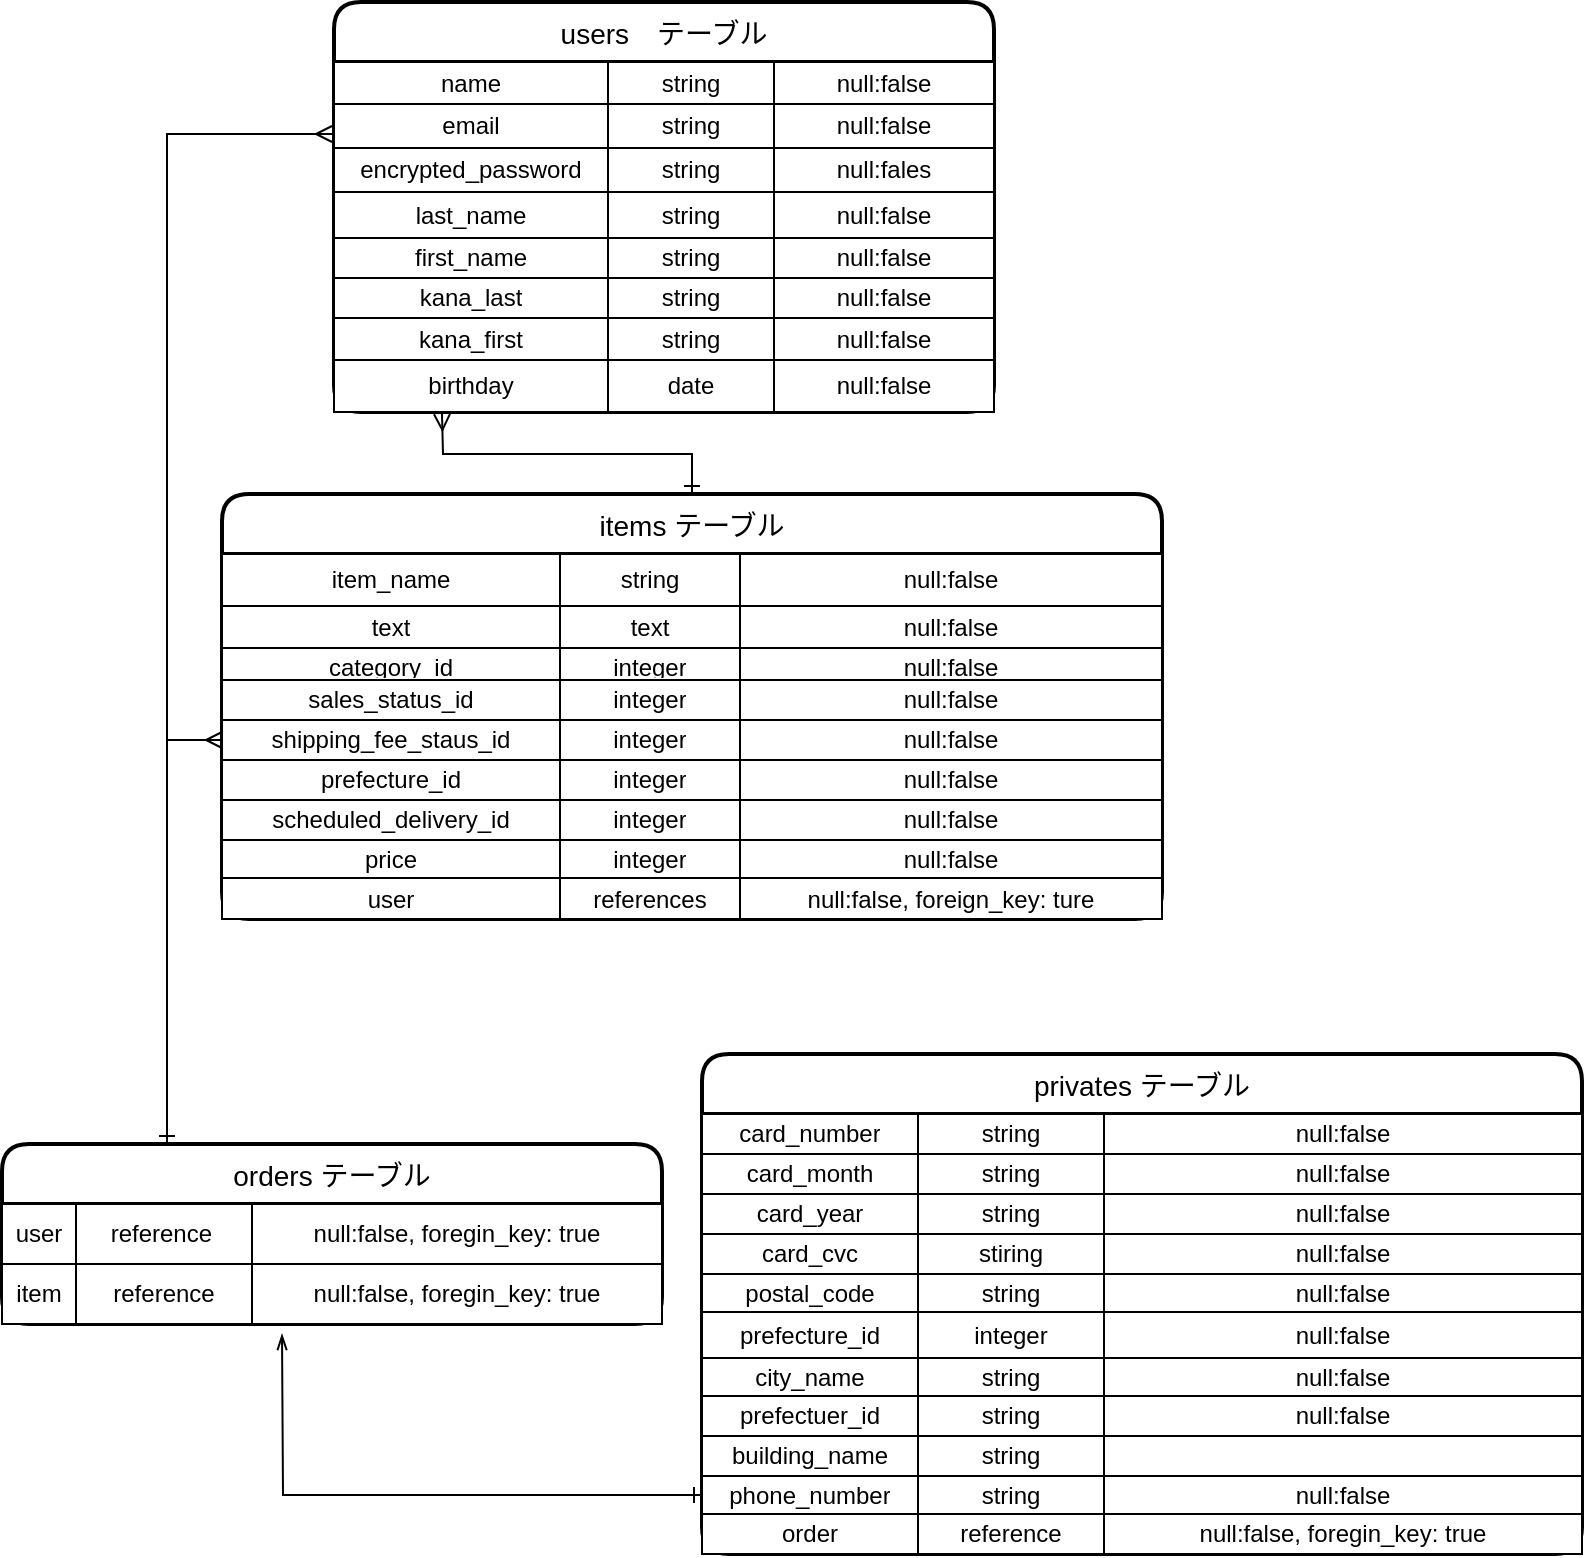 <mxfile>
    <diagram id="FKEQjN22B4BvQzHPkjTa" name="ページ1">
        <mxGraphModel dx="1186" dy="859" grid="1" gridSize="10" guides="1" tooltips="1" connect="1" arrows="1" fold="1" page="1" pageScale="1" pageWidth="827" pageHeight="1169" math="0" shadow="0">
            <root>
                <mxCell id="0"/>
                <mxCell id="1" parent="0"/>
                <mxCell id="277" value="users　テーブル" style="swimlane;childLayout=stackLayout;horizontal=1;startSize=30;horizontalStack=0;rounded=1;fontSize=14;fontStyle=0;strokeWidth=2;resizeParent=0;resizeLast=1;shadow=0;dashed=0;align=center;" vertex="1" parent="1">
                    <mxGeometry x="186" y="14" width="330" height="205" as="geometry"/>
                </mxCell>
                <mxCell id="198" value="" style="shape=table;startSize=0;container=1;collapsible=0;childLayout=tableLayout;" vertex="1" parent="277">
                    <mxGeometry y="30" width="330" height="175" as="geometry"/>
                </mxCell>
                <mxCell id="199" value="" style="shape=partialRectangle;collapsible=0;dropTarget=0;pointerEvents=0;fillColor=none;top=0;left=0;bottom=0;right=0;points=[[0,0.5],[1,0.5]];portConstraint=eastwest;" vertex="1" parent="198">
                    <mxGeometry width="330" height="21" as="geometry"/>
                </mxCell>
                <mxCell id="200" value="name&lt;br&gt;" style="shape=partialRectangle;html=1;whiteSpace=wrap;connectable=0;overflow=hidden;fillColor=none;top=0;left=0;bottom=0;right=0;" vertex="1" parent="199">
                    <mxGeometry width="137" height="21" as="geometry"/>
                </mxCell>
                <mxCell id="201" value="string&lt;br&gt;" style="shape=partialRectangle;html=1;whiteSpace=wrap;connectable=0;overflow=hidden;fillColor=none;top=0;left=0;bottom=0;right=0;" vertex="1" parent="199">
                    <mxGeometry x="137" width="83" height="21" as="geometry"/>
                </mxCell>
                <mxCell id="202" value="null:false" style="shape=partialRectangle;html=1;whiteSpace=wrap;connectable=0;overflow=hidden;fillColor=none;top=0;left=0;bottom=0;right=0;" vertex="1" parent="199">
                    <mxGeometry x="220" width="110" height="21" as="geometry"/>
                </mxCell>
                <mxCell id="203" value="" style="shape=partialRectangle;collapsible=0;dropTarget=0;pointerEvents=0;fillColor=none;top=0;left=0;bottom=0;right=0;points=[[0,0.5],[1,0.5]];portConstraint=eastwest;" vertex="1" parent="198">
                    <mxGeometry y="21" width="330" height="22" as="geometry"/>
                </mxCell>
                <mxCell id="204" value="email" style="shape=partialRectangle;html=1;whiteSpace=wrap;connectable=0;overflow=hidden;fillColor=none;top=0;left=0;bottom=0;right=0;" vertex="1" parent="203">
                    <mxGeometry width="137" height="22" as="geometry"/>
                </mxCell>
                <mxCell id="205" value="&lt;font face=&quot;helvetica&quot;&gt;string&lt;/font&gt;" style="shape=partialRectangle;html=1;whiteSpace=wrap;connectable=0;overflow=hidden;fillColor=none;top=0;left=0;bottom=0;right=0;" vertex="1" parent="203">
                    <mxGeometry x="137" width="83" height="22" as="geometry"/>
                </mxCell>
                <mxCell id="206" value="&lt;font face=&quot;helvetica&quot;&gt;null:false&lt;/font&gt;" style="shape=partialRectangle;html=1;whiteSpace=wrap;connectable=0;overflow=hidden;fillColor=none;top=0;left=0;bottom=0;right=0;" vertex="1" parent="203">
                    <mxGeometry x="220" width="110" height="22" as="geometry"/>
                </mxCell>
                <mxCell id="207" value="" style="shape=partialRectangle;collapsible=0;dropTarget=0;pointerEvents=0;fillColor=none;top=0;left=0;bottom=0;right=0;points=[[0,0.5],[1,0.5]];portConstraint=eastwest;" vertex="1" parent="198">
                    <mxGeometry y="43" width="330" height="22" as="geometry"/>
                </mxCell>
                <mxCell id="208" value="encrypted_password" style="shape=partialRectangle;html=1;whiteSpace=wrap;connectable=0;overflow=hidden;fillColor=none;top=0;left=0;bottom=0;right=0;" vertex="1" parent="207">
                    <mxGeometry width="137" height="22" as="geometry"/>
                </mxCell>
                <mxCell id="209" value="&lt;font face=&quot;helvetica&quot;&gt;string&lt;/font&gt;" style="shape=partialRectangle;html=1;whiteSpace=wrap;connectable=0;overflow=hidden;fillColor=none;top=0;left=0;bottom=0;right=0;" vertex="1" parent="207">
                    <mxGeometry x="137" width="83" height="22" as="geometry"/>
                </mxCell>
                <mxCell id="210" value="&lt;font face=&quot;helvetica&quot;&gt;null:fales&lt;/font&gt;" style="shape=partialRectangle;html=1;whiteSpace=wrap;connectable=0;overflow=hidden;fillColor=none;top=0;left=0;bottom=0;right=0;" vertex="1" parent="207">
                    <mxGeometry x="220" width="110" height="22" as="geometry"/>
                </mxCell>
                <mxCell id="211" value="" style="shape=partialRectangle;collapsible=0;dropTarget=0;pointerEvents=0;fillColor=none;top=0;left=0;bottom=0;right=0;points=[[0,0.5],[1,0.5]];portConstraint=eastwest;" vertex="1" parent="198">
                    <mxGeometry y="65" width="330" height="23" as="geometry"/>
                </mxCell>
                <mxCell id="212" value="last_name" style="shape=partialRectangle;html=1;whiteSpace=wrap;connectable=0;overflow=hidden;fillColor=none;top=0;left=0;bottom=0;right=0;" vertex="1" parent="211">
                    <mxGeometry width="137" height="23" as="geometry"/>
                </mxCell>
                <mxCell id="213" value="&lt;font face=&quot;helvetica&quot;&gt;string&lt;/font&gt;" style="shape=partialRectangle;html=1;whiteSpace=wrap;connectable=0;overflow=hidden;fillColor=none;top=0;left=0;bottom=0;right=0;" vertex="1" parent="211">
                    <mxGeometry x="137" width="83" height="23" as="geometry"/>
                </mxCell>
                <mxCell id="214" value="&lt;font face=&quot;helvetica&quot;&gt;null:false&lt;/font&gt;" style="shape=partialRectangle;html=1;whiteSpace=wrap;connectable=0;overflow=hidden;fillColor=none;top=0;left=0;bottom=0;right=0;" vertex="1" parent="211">
                    <mxGeometry x="220" width="110" height="23" as="geometry"/>
                </mxCell>
                <mxCell id="215" value="" style="shape=partialRectangle;collapsible=0;dropTarget=0;pointerEvents=0;fillColor=none;top=0;left=0;bottom=0;right=0;points=[[0,0.5],[1,0.5]];portConstraint=eastwest;" vertex="1" parent="198">
                    <mxGeometry y="88" width="330" height="20" as="geometry"/>
                </mxCell>
                <mxCell id="216" value="first_name" style="shape=partialRectangle;html=1;whiteSpace=wrap;connectable=0;overflow=hidden;fillColor=none;top=0;left=0;bottom=0;right=0;" vertex="1" parent="215">
                    <mxGeometry width="137" height="20" as="geometry"/>
                </mxCell>
                <mxCell id="217" value="&lt;font face=&quot;helvetica&quot;&gt;string&lt;/font&gt;" style="shape=partialRectangle;html=1;whiteSpace=wrap;connectable=0;overflow=hidden;fillColor=none;top=0;left=0;bottom=0;right=0;" vertex="1" parent="215">
                    <mxGeometry x="137" width="83" height="20" as="geometry"/>
                </mxCell>
                <mxCell id="218" value="&lt;font face=&quot;helvetica&quot;&gt;null:false&lt;/font&gt;" style="shape=partialRectangle;html=1;whiteSpace=wrap;connectable=0;overflow=hidden;fillColor=none;top=0;left=0;bottom=0;right=0;" vertex="1" parent="215">
                    <mxGeometry x="220" width="110" height="20" as="geometry"/>
                </mxCell>
                <mxCell id="219" value="" style="shape=partialRectangle;collapsible=0;dropTarget=0;pointerEvents=0;fillColor=none;top=0;left=0;bottom=0;right=0;points=[[0,0.5],[1,0.5]];portConstraint=eastwest;" vertex="1" parent="198">
                    <mxGeometry y="108" width="330" height="20" as="geometry"/>
                </mxCell>
                <mxCell id="220" value="kana_last" style="shape=partialRectangle;html=1;whiteSpace=wrap;connectable=0;overflow=hidden;fillColor=none;top=0;left=0;bottom=0;right=0;" vertex="1" parent="219">
                    <mxGeometry width="137" height="20" as="geometry"/>
                </mxCell>
                <mxCell id="221" value="&lt;font face=&quot;helvetica&quot;&gt;string&lt;/font&gt;" style="shape=partialRectangle;html=1;whiteSpace=wrap;connectable=0;overflow=hidden;fillColor=none;top=0;left=0;bottom=0;right=0;" vertex="1" parent="219">
                    <mxGeometry x="137" width="83" height="20" as="geometry"/>
                </mxCell>
                <mxCell id="222" value="&lt;font face=&quot;helvetica&quot;&gt;null:false&lt;/font&gt;" style="shape=partialRectangle;html=1;whiteSpace=wrap;connectable=0;overflow=hidden;fillColor=none;top=0;left=0;bottom=0;right=0;" vertex="1" parent="219">
                    <mxGeometry x="220" width="110" height="20" as="geometry"/>
                </mxCell>
                <mxCell id="223" value="" style="shape=partialRectangle;collapsible=0;dropTarget=0;pointerEvents=0;fillColor=none;top=0;left=0;bottom=0;right=0;points=[[0,0.5],[1,0.5]];portConstraint=eastwest;" vertex="1" parent="198">
                    <mxGeometry y="128" width="330" height="21" as="geometry"/>
                </mxCell>
                <mxCell id="224" value="kana_first" style="shape=partialRectangle;html=1;whiteSpace=wrap;connectable=0;overflow=hidden;fillColor=none;top=0;left=0;bottom=0;right=0;" vertex="1" parent="223">
                    <mxGeometry width="137" height="21" as="geometry"/>
                </mxCell>
                <mxCell id="225" value="&lt;font face=&quot;helvetica&quot;&gt;string&lt;/font&gt;" style="shape=partialRectangle;html=1;whiteSpace=wrap;connectable=0;overflow=hidden;fillColor=none;top=0;left=0;bottom=0;right=0;" vertex="1" parent="223">
                    <mxGeometry x="137" width="83" height="21" as="geometry"/>
                </mxCell>
                <mxCell id="226" value="&lt;font face=&quot;helvetica&quot;&gt;null:false&lt;/font&gt;" style="shape=partialRectangle;html=1;whiteSpace=wrap;connectable=0;overflow=hidden;fillColor=none;top=0;left=0;bottom=0;right=0;" vertex="1" parent="223">
                    <mxGeometry x="220" width="110" height="21" as="geometry"/>
                </mxCell>
                <mxCell id="227" value="" style="shape=partialRectangle;collapsible=0;dropTarget=0;pointerEvents=0;fillColor=none;top=0;left=0;bottom=0;right=0;points=[[0,0.5],[1,0.5]];portConstraint=eastwest;" vertex="1" parent="198">
                    <mxGeometry y="149" width="330" height="26" as="geometry"/>
                </mxCell>
                <mxCell id="228" value="birthday" style="shape=partialRectangle;html=1;whiteSpace=wrap;connectable=0;overflow=hidden;fillColor=none;top=0;left=0;bottom=0;right=0;" vertex="1" parent="227">
                    <mxGeometry width="137" height="26" as="geometry"/>
                </mxCell>
                <mxCell id="229" value="date" style="shape=partialRectangle;html=1;whiteSpace=wrap;connectable=0;overflow=hidden;fillColor=none;top=0;left=0;bottom=0;right=0;" vertex="1" parent="227">
                    <mxGeometry x="137" width="83" height="26" as="geometry"/>
                </mxCell>
                <mxCell id="230" value="&lt;font face=&quot;helvetica&quot;&gt;null:false&lt;/font&gt;" style="shape=partialRectangle;html=1;whiteSpace=wrap;connectable=0;overflow=hidden;fillColor=none;top=0;left=0;bottom=0;right=0;" vertex="1" parent="227">
                    <mxGeometry x="220" width="110" height="26" as="geometry"/>
                </mxCell>
                <mxCell id="304" style="edgeStyle=orthogonalEdgeStyle;rounded=0;orthogonalLoop=1;jettySize=auto;html=1;exitX=0.5;exitY=0;exitDx=0;exitDy=0;startArrow=ERone;startFill=0;endArrow=ERmany;endFill=0;" edge="1" parent="1" source="280">
                    <mxGeometry relative="1" as="geometry">
                        <mxPoint x="240" y="220" as="targetPoint"/>
                    </mxGeometry>
                </mxCell>
                <mxCell id="280" value="items テーブル" style="swimlane;childLayout=stackLayout;horizontal=1;startSize=30;horizontalStack=0;rounded=1;fontSize=14;fontStyle=0;strokeWidth=2;resizeParent=0;resizeLast=1;shadow=0;dashed=0;align=center;" vertex="1" parent="1">
                    <mxGeometry x="130" y="260" width="470" height="212.5" as="geometry"/>
                </mxCell>
                <mxCell id="231" value="" style="shape=table;startSize=0;container=1;collapsible=0;childLayout=tableLayout;" vertex="1" parent="280">
                    <mxGeometry y="30" width="470" height="182.5" as="geometry"/>
                </mxCell>
                <mxCell id="236" value="" style="shape=partialRectangle;collapsible=0;dropTarget=0;pointerEvents=0;fillColor=none;top=0;left=0;bottom=0;right=0;points=[[0,0.5],[1,0.5]];portConstraint=eastwest;" vertex="1" parent="231">
                    <mxGeometry width="470" height="26" as="geometry"/>
                </mxCell>
                <mxCell id="237" value="item_name" style="shape=partialRectangle;html=1;whiteSpace=wrap;connectable=0;overflow=hidden;fillColor=none;top=0;left=0;bottom=0;right=0;" vertex="1" parent="236">
                    <mxGeometry width="169" height="26" as="geometry"/>
                </mxCell>
                <mxCell id="238" value="string" style="shape=partialRectangle;html=1;whiteSpace=wrap;connectable=0;overflow=hidden;fillColor=none;top=0;left=0;bottom=0;right=0;" vertex="1" parent="236">
                    <mxGeometry x="169" width="90" height="26" as="geometry"/>
                </mxCell>
                <mxCell id="239" value="null:false" style="shape=partialRectangle;html=1;whiteSpace=wrap;connectable=0;overflow=hidden;fillColor=none;top=0;left=0;bottom=0;right=0;" vertex="1" parent="236">
                    <mxGeometry x="259" width="211" height="26" as="geometry"/>
                </mxCell>
                <mxCell id="240" value="" style="shape=partialRectangle;collapsible=0;dropTarget=0;pointerEvents=0;fillColor=none;top=0;left=0;bottom=0;right=0;points=[[0,0.5],[1,0.5]];portConstraint=eastwest;" vertex="1" parent="231">
                    <mxGeometry y="26" width="470" height="21" as="geometry"/>
                </mxCell>
                <mxCell id="241" value="text" style="shape=partialRectangle;html=1;whiteSpace=wrap;connectable=0;overflow=hidden;fillColor=none;top=0;left=0;bottom=0;right=0;" vertex="1" parent="240">
                    <mxGeometry width="169" height="21" as="geometry"/>
                </mxCell>
                <mxCell id="242" value="text" style="shape=partialRectangle;html=1;whiteSpace=wrap;connectable=0;overflow=hidden;fillColor=none;top=0;left=0;bottom=0;right=0;" vertex="1" parent="240">
                    <mxGeometry x="169" width="90" height="21" as="geometry"/>
                </mxCell>
                <mxCell id="243" value="null:false" style="shape=partialRectangle;html=1;whiteSpace=wrap;connectable=0;overflow=hidden;fillColor=none;top=0;left=0;bottom=0;right=0;" vertex="1" parent="240">
                    <mxGeometry x="259" width="211" height="21" as="geometry"/>
                </mxCell>
                <mxCell id="244" value="" style="shape=partialRectangle;collapsible=0;dropTarget=0;pointerEvents=0;fillColor=none;top=0;left=0;bottom=0;right=0;points=[[0,0.5],[1,0.5]];portConstraint=eastwest;" vertex="1" parent="231">
                    <mxGeometry y="47" width="470" height="16" as="geometry"/>
                </mxCell>
                <mxCell id="245" value="category_id" style="shape=partialRectangle;html=1;whiteSpace=wrap;connectable=0;overflow=hidden;fillColor=none;top=0;left=0;bottom=0;right=0;" vertex="1" parent="244">
                    <mxGeometry width="169" height="16" as="geometry"/>
                </mxCell>
                <mxCell id="246" value="integer" style="shape=partialRectangle;html=1;whiteSpace=wrap;connectable=0;overflow=hidden;fillColor=none;top=0;left=0;bottom=0;right=0;" vertex="1" parent="244">
                    <mxGeometry x="169" width="90" height="16" as="geometry"/>
                </mxCell>
                <mxCell id="247" value="&lt;span&gt;null:false&lt;/span&gt;" style="shape=partialRectangle;html=1;whiteSpace=wrap;connectable=0;overflow=hidden;fillColor=none;top=0;left=0;bottom=0;right=0;" vertex="1" parent="244">
                    <mxGeometry x="259" width="211" height="16" as="geometry"/>
                </mxCell>
                <mxCell id="248" value="" style="shape=partialRectangle;collapsible=0;dropTarget=0;pointerEvents=0;fillColor=none;top=0;left=0;bottom=0;right=0;points=[[0,0.5],[1,0.5]];portConstraint=eastwest;" vertex="1" parent="231">
                    <mxGeometry y="63" width="470" height="20" as="geometry"/>
                </mxCell>
                <mxCell id="249" value="sales_status_id" style="shape=partialRectangle;html=1;whiteSpace=wrap;connectable=0;overflow=hidden;fillColor=none;top=0;left=0;bottom=0;right=0;" vertex="1" parent="248">
                    <mxGeometry width="169" height="20" as="geometry"/>
                </mxCell>
                <mxCell id="250" value="integer" style="shape=partialRectangle;html=1;whiteSpace=wrap;connectable=0;overflow=hidden;fillColor=none;top=0;left=0;bottom=0;right=0;" vertex="1" parent="248">
                    <mxGeometry x="169" width="90" height="20" as="geometry"/>
                </mxCell>
                <mxCell id="251" value="&lt;span&gt;null:false&lt;/span&gt;" style="shape=partialRectangle;html=1;whiteSpace=wrap;connectable=0;overflow=hidden;fillColor=none;top=0;left=0;bottom=0;right=0;" vertex="1" parent="248">
                    <mxGeometry x="259" width="211" height="20" as="geometry"/>
                </mxCell>
                <mxCell id="252" value="" style="shape=partialRectangle;collapsible=0;dropTarget=0;pointerEvents=0;fillColor=none;top=0;left=0;bottom=0;right=0;points=[[0,0.5],[1,0.5]];portConstraint=eastwest;" vertex="1" parent="231">
                    <mxGeometry y="83" width="470" height="20" as="geometry"/>
                </mxCell>
                <mxCell id="253" value="shipping_fee_staus_id" style="shape=partialRectangle;html=1;whiteSpace=wrap;connectable=0;overflow=hidden;fillColor=none;top=0;left=0;bottom=0;right=0;" vertex="1" parent="252">
                    <mxGeometry width="169" height="20" as="geometry"/>
                </mxCell>
                <mxCell id="254" value="integer" style="shape=partialRectangle;html=1;whiteSpace=wrap;connectable=0;overflow=hidden;fillColor=none;top=0;left=0;bottom=0;right=0;" vertex="1" parent="252">
                    <mxGeometry x="169" width="90" height="20" as="geometry"/>
                </mxCell>
                <mxCell id="255" value="&lt;span&gt;null:false&lt;/span&gt;" style="shape=partialRectangle;html=1;whiteSpace=wrap;connectable=0;overflow=hidden;fillColor=none;top=0;left=0;bottom=0;right=0;" vertex="1" parent="252">
                    <mxGeometry x="259" width="211" height="20" as="geometry"/>
                </mxCell>
                <mxCell id="256" value="" style="shape=partialRectangle;collapsible=0;dropTarget=0;pointerEvents=0;fillColor=none;top=0;left=0;bottom=0;right=0;points=[[0,0.5],[1,0.5]];portConstraint=eastwest;" vertex="1" parent="231">
                    <mxGeometry y="103" width="470" height="20" as="geometry"/>
                </mxCell>
                <mxCell id="257" value="prefecture_id" style="shape=partialRectangle;html=1;whiteSpace=wrap;connectable=0;overflow=hidden;fillColor=none;top=0;left=0;bottom=0;right=0;" vertex="1" parent="256">
                    <mxGeometry width="169" height="20" as="geometry"/>
                </mxCell>
                <mxCell id="258" value="integer" style="shape=partialRectangle;html=1;whiteSpace=wrap;connectable=0;overflow=hidden;fillColor=none;top=0;left=0;bottom=0;right=0;" vertex="1" parent="256">
                    <mxGeometry x="169" width="90" height="20" as="geometry"/>
                </mxCell>
                <mxCell id="259" value="&lt;span&gt;null:false&lt;/span&gt;" style="shape=partialRectangle;html=1;whiteSpace=wrap;connectable=0;overflow=hidden;fillColor=none;top=0;left=0;bottom=0;right=0;" vertex="1" parent="256">
                    <mxGeometry x="259" width="211" height="20" as="geometry"/>
                </mxCell>
                <mxCell id="260" value="" style="shape=partialRectangle;collapsible=0;dropTarget=0;pointerEvents=0;fillColor=none;top=0;left=0;bottom=0;right=0;points=[[0,0.5],[1,0.5]];portConstraint=eastwest;" vertex="1" parent="231">
                    <mxGeometry y="123" width="470" height="20" as="geometry"/>
                </mxCell>
                <mxCell id="261" value="scheduled_delivery_id" style="shape=partialRectangle;html=1;whiteSpace=wrap;connectable=0;overflow=hidden;fillColor=none;top=0;left=0;bottom=0;right=0;" vertex="1" parent="260">
                    <mxGeometry width="169" height="20" as="geometry"/>
                </mxCell>
                <mxCell id="262" value="integer" style="shape=partialRectangle;html=1;whiteSpace=wrap;connectable=0;overflow=hidden;fillColor=none;top=0;left=0;bottom=0;right=0;" vertex="1" parent="260">
                    <mxGeometry x="169" width="90" height="20" as="geometry"/>
                </mxCell>
                <mxCell id="263" value="&lt;span&gt;null:false&lt;/span&gt;" style="shape=partialRectangle;html=1;whiteSpace=wrap;connectable=0;overflow=hidden;fillColor=none;top=0;left=0;bottom=0;right=0;" vertex="1" parent="260">
                    <mxGeometry x="259" width="211" height="20" as="geometry"/>
                </mxCell>
                <mxCell id="232" value="" style="shape=partialRectangle;collapsible=0;dropTarget=0;pointerEvents=0;fillColor=none;top=0;left=0;bottom=0;right=0;points=[[0,0.5],[1,0.5]];portConstraint=eastwest;" vertex="1" parent="231">
                    <mxGeometry y="143" width="470" height="19" as="geometry"/>
                </mxCell>
                <mxCell id="233" value="price" style="shape=partialRectangle;html=1;whiteSpace=wrap;connectable=0;overflow=hidden;fillColor=none;top=0;left=0;bottom=0;right=0;" vertex="1" parent="232">
                    <mxGeometry width="169" height="19" as="geometry"/>
                </mxCell>
                <mxCell id="234" value="integer" style="shape=partialRectangle;html=1;whiteSpace=wrap;connectable=0;overflow=hidden;fillColor=none;top=0;left=0;bottom=0;right=0;" vertex="1" parent="232">
                    <mxGeometry x="169" width="90" height="19" as="geometry"/>
                </mxCell>
                <mxCell id="235" value="&lt;span&gt;null:false&lt;/span&gt;" style="shape=partialRectangle;html=1;whiteSpace=wrap;connectable=0;overflow=hidden;fillColor=none;top=0;left=0;bottom=0;right=0;" vertex="1" parent="232">
                    <mxGeometry x="259" width="211" height="19" as="geometry"/>
                </mxCell>
                <mxCell id="264" value="" style="shape=partialRectangle;collapsible=0;dropTarget=0;pointerEvents=0;fillColor=none;top=0;left=0;bottom=0;right=0;points=[[0,0.5],[1,0.5]];portConstraint=eastwest;" vertex="1" parent="231">
                    <mxGeometry y="162" width="470" height="21" as="geometry"/>
                </mxCell>
                <mxCell id="265" value="user" style="shape=partialRectangle;html=1;whiteSpace=wrap;connectable=0;overflow=hidden;fillColor=none;top=0;left=0;bottom=0;right=0;" vertex="1" parent="264">
                    <mxGeometry width="169" height="21" as="geometry"/>
                </mxCell>
                <mxCell id="266" value="references" style="shape=partialRectangle;html=1;whiteSpace=wrap;connectable=0;overflow=hidden;fillColor=none;top=0;left=0;bottom=0;right=0;" vertex="1" parent="264">
                    <mxGeometry x="169" width="90" height="21" as="geometry"/>
                </mxCell>
                <mxCell id="267" value="null:false, foreign_key: ture" style="shape=partialRectangle;html=1;whiteSpace=wrap;connectable=0;overflow=hidden;fillColor=none;top=0;left=0;bottom=0;right=0;" vertex="1" parent="264">
                    <mxGeometry x="259" width="211" height="21" as="geometry"/>
                </mxCell>
                <mxCell id="282" value="privates テーブル" style="swimlane;childLayout=stackLayout;horizontal=1;startSize=30;horizontalStack=0;rounded=1;fontSize=14;fontStyle=0;strokeWidth=2;resizeParent=0;resizeLast=1;shadow=0;dashed=0;align=center;" vertex="1" parent="1">
                    <mxGeometry x="370" y="540" width="440" height="250" as="geometry"/>
                </mxCell>
                <mxCell id="153" value="" style="shape=table;startSize=0;container=1;collapsible=0;childLayout=tableLayout;" vertex="1" parent="282">
                    <mxGeometry y="30" width="440" height="220" as="geometry"/>
                </mxCell>
                <mxCell id="154" value="" style="shape=partialRectangle;collapsible=0;dropTarget=0;pointerEvents=0;fillColor=none;top=0;left=0;bottom=0;right=0;points=[[0,0.5],[1,0.5]];portConstraint=eastwest;" vertex="1" parent="153">
                    <mxGeometry width="440" height="20" as="geometry"/>
                </mxCell>
                <mxCell id="155" value="card_number" style="shape=partialRectangle;html=1;whiteSpace=wrap;connectable=0;overflow=hidden;fillColor=none;top=0;left=0;bottom=0;right=0;" vertex="1" parent="154">
                    <mxGeometry width="108" height="20" as="geometry"/>
                </mxCell>
                <mxCell id="156" value="string" style="shape=partialRectangle;html=1;whiteSpace=wrap;connectable=0;overflow=hidden;fillColor=none;top=0;left=0;bottom=0;right=0;" vertex="1" parent="154">
                    <mxGeometry x="108" width="93" height="20" as="geometry"/>
                </mxCell>
                <mxCell id="157" value="null:false" style="shape=partialRectangle;html=1;whiteSpace=wrap;connectable=0;overflow=hidden;fillColor=none;top=0;left=0;bottom=0;right=0;" vertex="1" parent="154">
                    <mxGeometry x="201" width="239" height="20" as="geometry"/>
                </mxCell>
                <mxCell id="158" value="" style="shape=partialRectangle;collapsible=0;dropTarget=0;pointerEvents=0;fillColor=none;top=0;left=0;bottom=0;right=0;points=[[0,0.5],[1,0.5]];portConstraint=eastwest;" vertex="1" parent="153">
                    <mxGeometry y="20" width="440" height="20" as="geometry"/>
                </mxCell>
                <mxCell id="159" value="card_month" style="shape=partialRectangle;html=1;whiteSpace=wrap;connectable=0;overflow=hidden;fillColor=none;top=0;left=0;bottom=0;right=0;" vertex="1" parent="158">
                    <mxGeometry width="108" height="20" as="geometry"/>
                </mxCell>
                <mxCell id="160" value="string" style="shape=partialRectangle;html=1;whiteSpace=wrap;connectable=0;overflow=hidden;fillColor=none;top=0;left=0;bottom=0;right=0;" vertex="1" parent="158">
                    <mxGeometry x="108" width="93" height="20" as="geometry"/>
                </mxCell>
                <mxCell id="161" value="null:false" style="shape=partialRectangle;html=1;whiteSpace=wrap;connectable=0;overflow=hidden;fillColor=none;top=0;left=0;bottom=0;right=0;" vertex="1" parent="158">
                    <mxGeometry x="201" width="239" height="20" as="geometry"/>
                </mxCell>
                <mxCell id="162" value="" style="shape=partialRectangle;collapsible=0;dropTarget=0;pointerEvents=0;fillColor=none;top=0;left=0;bottom=0;right=0;points=[[0,0.5],[1,0.5]];portConstraint=eastwest;" vertex="1" parent="153">
                    <mxGeometry y="40" width="440" height="20" as="geometry"/>
                </mxCell>
                <mxCell id="163" value="card_year" style="shape=partialRectangle;html=1;whiteSpace=wrap;connectable=0;overflow=hidden;fillColor=none;top=0;left=0;bottom=0;right=0;" vertex="1" parent="162">
                    <mxGeometry width="108" height="20" as="geometry"/>
                </mxCell>
                <mxCell id="164" value="string" style="shape=partialRectangle;html=1;whiteSpace=wrap;connectable=0;overflow=hidden;fillColor=none;top=0;left=0;bottom=0;right=0;" vertex="1" parent="162">
                    <mxGeometry x="108" width="93" height="20" as="geometry"/>
                </mxCell>
                <mxCell id="165" value="null:false" style="shape=partialRectangle;html=1;whiteSpace=wrap;connectable=0;overflow=hidden;fillColor=none;top=0;left=0;bottom=0;right=0;" vertex="1" parent="162">
                    <mxGeometry x="201" width="239" height="20" as="geometry"/>
                </mxCell>
                <mxCell id="166" value="" style="shape=partialRectangle;collapsible=0;dropTarget=0;pointerEvents=0;fillColor=none;top=0;left=0;bottom=0;right=0;points=[[0,0.5],[1,0.5]];portConstraint=eastwest;" vertex="1" parent="153">
                    <mxGeometry y="60" width="440" height="20" as="geometry"/>
                </mxCell>
                <mxCell id="167" value="card_cvc" style="shape=partialRectangle;html=1;whiteSpace=wrap;connectable=0;overflow=hidden;fillColor=none;top=0;left=0;bottom=0;right=0;" vertex="1" parent="166">
                    <mxGeometry width="108" height="20" as="geometry"/>
                </mxCell>
                <mxCell id="168" value="stiring" style="shape=partialRectangle;html=1;whiteSpace=wrap;connectable=0;overflow=hidden;fillColor=none;top=0;left=0;bottom=0;right=0;" vertex="1" parent="166">
                    <mxGeometry x="108" width="93" height="20" as="geometry"/>
                </mxCell>
                <mxCell id="169" value="null:false" style="shape=partialRectangle;html=1;whiteSpace=wrap;connectable=0;overflow=hidden;fillColor=none;top=0;left=0;bottom=0;right=0;" vertex="1" parent="166">
                    <mxGeometry x="201" width="239" height="20" as="geometry"/>
                </mxCell>
                <mxCell id="170" value="" style="shape=partialRectangle;collapsible=0;dropTarget=0;pointerEvents=0;fillColor=none;top=0;left=0;bottom=0;right=0;points=[[0,0.5],[1,0.5]];portConstraint=eastwest;" vertex="1" parent="153">
                    <mxGeometry y="80" width="440" height="19" as="geometry"/>
                </mxCell>
                <mxCell id="171" value="postal_code" style="shape=partialRectangle;html=1;whiteSpace=wrap;connectable=0;overflow=hidden;fillColor=none;top=0;left=0;bottom=0;right=0;" vertex="1" parent="170">
                    <mxGeometry width="108" height="19" as="geometry"/>
                </mxCell>
                <mxCell id="172" value="string" style="shape=partialRectangle;html=1;whiteSpace=wrap;connectable=0;overflow=hidden;fillColor=none;top=0;left=0;bottom=0;right=0;" vertex="1" parent="170">
                    <mxGeometry x="108" width="93" height="19" as="geometry"/>
                </mxCell>
                <mxCell id="173" value="null:false" style="shape=partialRectangle;html=1;whiteSpace=wrap;connectable=0;overflow=hidden;fillColor=none;top=0;left=0;bottom=0;right=0;" vertex="1" parent="170">
                    <mxGeometry x="201" width="239" height="19" as="geometry"/>
                </mxCell>
                <mxCell id="174" value="" style="shape=partialRectangle;collapsible=0;dropTarget=0;pointerEvents=0;fillColor=none;top=0;left=0;bottom=0;right=0;points=[[0,0.5],[1,0.5]];portConstraint=eastwest;" vertex="1" parent="153">
                    <mxGeometry y="99" width="440" height="23" as="geometry"/>
                </mxCell>
                <mxCell id="175" value="prefecture_id" style="shape=partialRectangle;html=1;whiteSpace=wrap;connectable=0;overflow=hidden;fillColor=none;top=0;left=0;bottom=0;right=0;" vertex="1" parent="174">
                    <mxGeometry width="108" height="23" as="geometry"/>
                </mxCell>
                <mxCell id="176" value="integer" style="shape=partialRectangle;html=1;whiteSpace=wrap;connectable=0;overflow=hidden;fillColor=none;top=0;left=0;bottom=0;right=0;" vertex="1" parent="174">
                    <mxGeometry x="108" width="93" height="23" as="geometry"/>
                </mxCell>
                <mxCell id="177" value="null:false" style="shape=partialRectangle;html=1;whiteSpace=wrap;connectable=0;overflow=hidden;fillColor=none;top=0;left=0;bottom=0;right=0;" vertex="1" parent="174">
                    <mxGeometry x="201" width="239" height="23" as="geometry"/>
                </mxCell>
                <mxCell id="178" value="" style="shape=partialRectangle;collapsible=0;dropTarget=0;pointerEvents=0;fillColor=none;top=0;left=0;bottom=0;right=0;points=[[0,0.5],[1,0.5]];portConstraint=eastwest;" vertex="1" parent="153">
                    <mxGeometry y="122" width="440" height="19" as="geometry"/>
                </mxCell>
                <mxCell id="179" value="city_name" style="shape=partialRectangle;html=1;whiteSpace=wrap;connectable=0;overflow=hidden;fillColor=none;top=0;left=0;bottom=0;right=0;" vertex="1" parent="178">
                    <mxGeometry width="108" height="19" as="geometry"/>
                </mxCell>
                <mxCell id="180" value="string" style="shape=partialRectangle;html=1;whiteSpace=wrap;connectable=0;overflow=hidden;fillColor=none;top=0;left=0;bottom=0;right=0;" vertex="1" parent="178">
                    <mxGeometry x="108" width="93" height="19" as="geometry"/>
                </mxCell>
                <mxCell id="181" value="null:false" style="shape=partialRectangle;html=1;whiteSpace=wrap;connectable=0;overflow=hidden;fillColor=none;top=0;left=0;bottom=0;right=0;" vertex="1" parent="178">
                    <mxGeometry x="201" width="239" height="19" as="geometry"/>
                </mxCell>
                <mxCell id="182" value="" style="shape=partialRectangle;collapsible=0;dropTarget=0;pointerEvents=0;fillColor=none;top=0;left=0;bottom=0;right=0;points=[[0,0.5],[1,0.5]];portConstraint=eastwest;" vertex="1" parent="153">
                    <mxGeometry y="141" width="440" height="20" as="geometry"/>
                </mxCell>
                <mxCell id="183" value="prefectuer_id" style="shape=partialRectangle;html=1;whiteSpace=wrap;connectable=0;overflow=hidden;fillColor=none;top=0;left=0;bottom=0;right=0;" vertex="1" parent="182">
                    <mxGeometry width="108" height="20" as="geometry"/>
                </mxCell>
                <mxCell id="184" value="string" style="shape=partialRectangle;html=1;whiteSpace=wrap;connectable=0;overflow=hidden;fillColor=none;top=0;left=0;bottom=0;right=0;" vertex="1" parent="182">
                    <mxGeometry x="108" width="93" height="20" as="geometry"/>
                </mxCell>
                <mxCell id="185" value="null:false" style="shape=partialRectangle;html=1;whiteSpace=wrap;connectable=0;overflow=hidden;fillColor=none;top=0;left=0;bottom=0;right=0;" vertex="1" parent="182">
                    <mxGeometry x="201" width="239" height="20" as="geometry"/>
                </mxCell>
                <mxCell id="186" value="" style="shape=partialRectangle;collapsible=0;dropTarget=0;pointerEvents=0;fillColor=none;top=0;left=0;bottom=0;right=0;points=[[0,0.5],[1,0.5]];portConstraint=eastwest;" vertex="1" parent="153">
                    <mxGeometry y="161" width="440" height="20" as="geometry"/>
                </mxCell>
                <mxCell id="187" value="building_name" style="shape=partialRectangle;html=1;whiteSpace=wrap;connectable=0;overflow=hidden;fillColor=none;top=0;left=0;bottom=0;right=0;" vertex="1" parent="186">
                    <mxGeometry width="108" height="20" as="geometry"/>
                </mxCell>
                <mxCell id="188" value="string" style="shape=partialRectangle;html=1;whiteSpace=wrap;connectable=0;overflow=hidden;fillColor=none;top=0;left=0;bottom=0;right=0;" vertex="1" parent="186">
                    <mxGeometry x="108" width="93" height="20" as="geometry"/>
                </mxCell>
                <mxCell id="189" value="" style="shape=partialRectangle;html=1;whiteSpace=wrap;connectable=0;overflow=hidden;fillColor=none;top=0;left=0;bottom=0;right=0;" vertex="1" parent="186">
                    <mxGeometry x="201" width="239" height="20" as="geometry"/>
                </mxCell>
                <mxCell id="190" value="" style="shape=partialRectangle;collapsible=0;dropTarget=0;pointerEvents=0;fillColor=none;top=0;left=0;bottom=0;right=0;points=[[0,0.5],[1,0.5]];portConstraint=eastwest;" vertex="1" parent="153">
                    <mxGeometry y="181" width="440" height="19" as="geometry"/>
                </mxCell>
                <mxCell id="191" value="phone_number" style="shape=partialRectangle;html=1;whiteSpace=wrap;connectable=0;overflow=hidden;fillColor=none;top=0;left=0;bottom=0;right=0;" vertex="1" parent="190">
                    <mxGeometry width="108" height="19" as="geometry"/>
                </mxCell>
                <mxCell id="192" value="string" style="shape=partialRectangle;html=1;whiteSpace=wrap;connectable=0;overflow=hidden;fillColor=none;top=0;left=0;bottom=0;right=0;" vertex="1" parent="190">
                    <mxGeometry x="108" width="93" height="19" as="geometry"/>
                </mxCell>
                <mxCell id="193" value="null:false" style="shape=partialRectangle;html=1;whiteSpace=wrap;connectable=0;overflow=hidden;fillColor=none;top=0;left=0;bottom=0;right=0;" vertex="1" parent="190">
                    <mxGeometry x="201" width="239" height="19" as="geometry"/>
                </mxCell>
                <mxCell id="194" value="" style="shape=partialRectangle;collapsible=0;dropTarget=0;pointerEvents=0;fillColor=none;top=0;left=0;bottom=0;right=0;points=[[0,0.5],[1,0.5]];portConstraint=eastwest;" vertex="1" parent="153">
                    <mxGeometry y="200" width="440" height="20" as="geometry"/>
                </mxCell>
                <mxCell id="195" value="order" style="shape=partialRectangle;html=1;whiteSpace=wrap;connectable=0;overflow=hidden;fillColor=none;top=0;left=0;bottom=0;right=0;" vertex="1" parent="194">
                    <mxGeometry width="108" height="20" as="geometry"/>
                </mxCell>
                <mxCell id="196" value="reference" style="shape=partialRectangle;html=1;whiteSpace=wrap;connectable=0;overflow=hidden;fillColor=none;top=0;left=0;bottom=0;right=0;" vertex="1" parent="194">
                    <mxGeometry x="108" width="93" height="20" as="geometry"/>
                </mxCell>
                <mxCell id="197" value="null:false, foregin_key: true" style="shape=partialRectangle;html=1;whiteSpace=wrap;connectable=0;overflow=hidden;fillColor=none;top=0;left=0;bottom=0;right=0;" vertex="1" parent="194">
                    <mxGeometry x="201" width="239" height="20" as="geometry"/>
                </mxCell>
                <mxCell id="298" style="edgeStyle=orthogonalEdgeStyle;rounded=0;orthogonalLoop=1;jettySize=auto;html=1;exitX=0.25;exitY=0;exitDx=0;exitDy=0;startArrow=ERone;startFill=0;endArrow=ERmany;endFill=0;" edge="1" parent="1" source="284">
                    <mxGeometry relative="1" as="geometry">
                        <mxPoint x="185" y="80" as="targetPoint"/>
                        <Array as="points">
                            <mxPoint x="103" y="80"/>
                        </Array>
                    </mxGeometry>
                </mxCell>
                <mxCell id="301" style="edgeStyle=orthogonalEdgeStyle;rounded=0;orthogonalLoop=1;jettySize=auto;html=1;exitX=0.25;exitY=0;exitDx=0;exitDy=0;entryX=0;entryY=0.5;entryDx=0;entryDy=0;startArrow=ERone;startFill=0;endArrow=ERmany;endFill=0;" edge="1" parent="1" source="284" target="252">
                    <mxGeometry relative="1" as="geometry"/>
                </mxCell>
                <mxCell id="284" value="orders テーブル" style="swimlane;childLayout=stackLayout;horizontal=1;startSize=30;horizontalStack=0;rounded=1;fontSize=14;fontStyle=0;strokeWidth=2;resizeParent=0;resizeLast=1;shadow=0;dashed=0;align=center;" vertex="1" parent="1">
                    <mxGeometry x="20" y="585" width="330" height="90" as="geometry"/>
                </mxCell>
                <mxCell id="268" value="" style="shape=table;startSize=0;container=1;collapsible=0;childLayout=tableLayout;" vertex="1" parent="284">
                    <mxGeometry y="30" width="330" height="60" as="geometry"/>
                </mxCell>
                <mxCell id="269" value="" style="shape=partialRectangle;collapsible=0;dropTarget=0;pointerEvents=0;fillColor=none;top=0;left=0;bottom=0;right=0;points=[[0,0.5],[1,0.5]];portConstraint=eastwest;" vertex="1" parent="268">
                    <mxGeometry width="330" height="30" as="geometry"/>
                </mxCell>
                <mxCell id="270" value="user" style="shape=partialRectangle;html=1;whiteSpace=wrap;connectable=0;overflow=hidden;fillColor=none;top=0;left=0;bottom=0;right=0;" vertex="1" parent="269">
                    <mxGeometry width="37" height="30" as="geometry"/>
                </mxCell>
                <mxCell id="271" value="reference&lt;span style=&quot;white-space: pre&quot;&gt;&#9;&lt;/span&gt;" style="shape=partialRectangle;html=1;whiteSpace=wrap;connectable=0;overflow=hidden;fillColor=none;top=0;left=0;bottom=0;right=0;" vertex="1" parent="269">
                    <mxGeometry x="37" width="88" height="30" as="geometry"/>
                </mxCell>
                <mxCell id="272" value="null:false, foregin_key: true" style="shape=partialRectangle;html=1;whiteSpace=wrap;connectable=0;overflow=hidden;fillColor=none;top=0;left=0;bottom=0;right=0;" vertex="1" parent="269">
                    <mxGeometry x="125" width="205" height="30" as="geometry"/>
                </mxCell>
                <mxCell id="273" value="" style="shape=partialRectangle;collapsible=0;dropTarget=0;pointerEvents=0;fillColor=none;top=0;left=0;bottom=0;right=0;points=[[0,0.5],[1,0.5]];portConstraint=eastwest;" vertex="1" parent="268">
                    <mxGeometry y="30" width="330" height="30" as="geometry"/>
                </mxCell>
                <mxCell id="274" value="item" style="shape=partialRectangle;html=1;whiteSpace=wrap;connectable=0;overflow=hidden;fillColor=none;top=0;left=0;bottom=0;right=0;" vertex="1" parent="273">
                    <mxGeometry width="37" height="30" as="geometry"/>
                </mxCell>
                <mxCell id="275" value="&lt;font face=&quot;helvetica&quot;&gt;reference&lt;/font&gt;" style="shape=partialRectangle;html=1;whiteSpace=wrap;connectable=0;overflow=hidden;fillColor=none;top=0;left=0;bottom=0;right=0;" vertex="1" parent="273">
                    <mxGeometry x="37" width="88" height="30" as="geometry"/>
                </mxCell>
                <mxCell id="276" value="null:false, foregin_key: true" style="shape=partialRectangle;html=1;whiteSpace=wrap;connectable=0;overflow=hidden;fillColor=none;top=0;left=0;bottom=0;right=0;" vertex="1" parent="273">
                    <mxGeometry x="125" width="205" height="30" as="geometry"/>
                </mxCell>
                <mxCell id="302" style="edgeStyle=orthogonalEdgeStyle;rounded=0;orthogonalLoop=1;jettySize=auto;html=1;exitX=0;exitY=0.5;exitDx=0;exitDy=0;startArrow=ERone;startFill=0;endArrow=openThin;endFill=0;" edge="1" parent="1" source="190">
                    <mxGeometry relative="1" as="geometry">
                        <mxPoint x="160" y="680" as="targetPoint"/>
                    </mxGeometry>
                </mxCell>
            </root>
        </mxGraphModel>
    </diagram>
</mxfile>